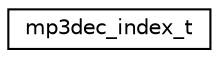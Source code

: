 digraph "Graphical Class Hierarchy"
{
 // LATEX_PDF_SIZE
  edge [fontname="Helvetica",fontsize="10",labelfontname="Helvetica",labelfontsize="10"];
  node [fontname="Helvetica",fontsize="10",shape=record];
  rankdir="LR";
  Node0 [label="mp3dec_index_t",height=0.2,width=0.4,color="black", fillcolor="white", style="filled",URL="$db/d0e/structmp3dec__index__t.html",tooltip=" "];
}
